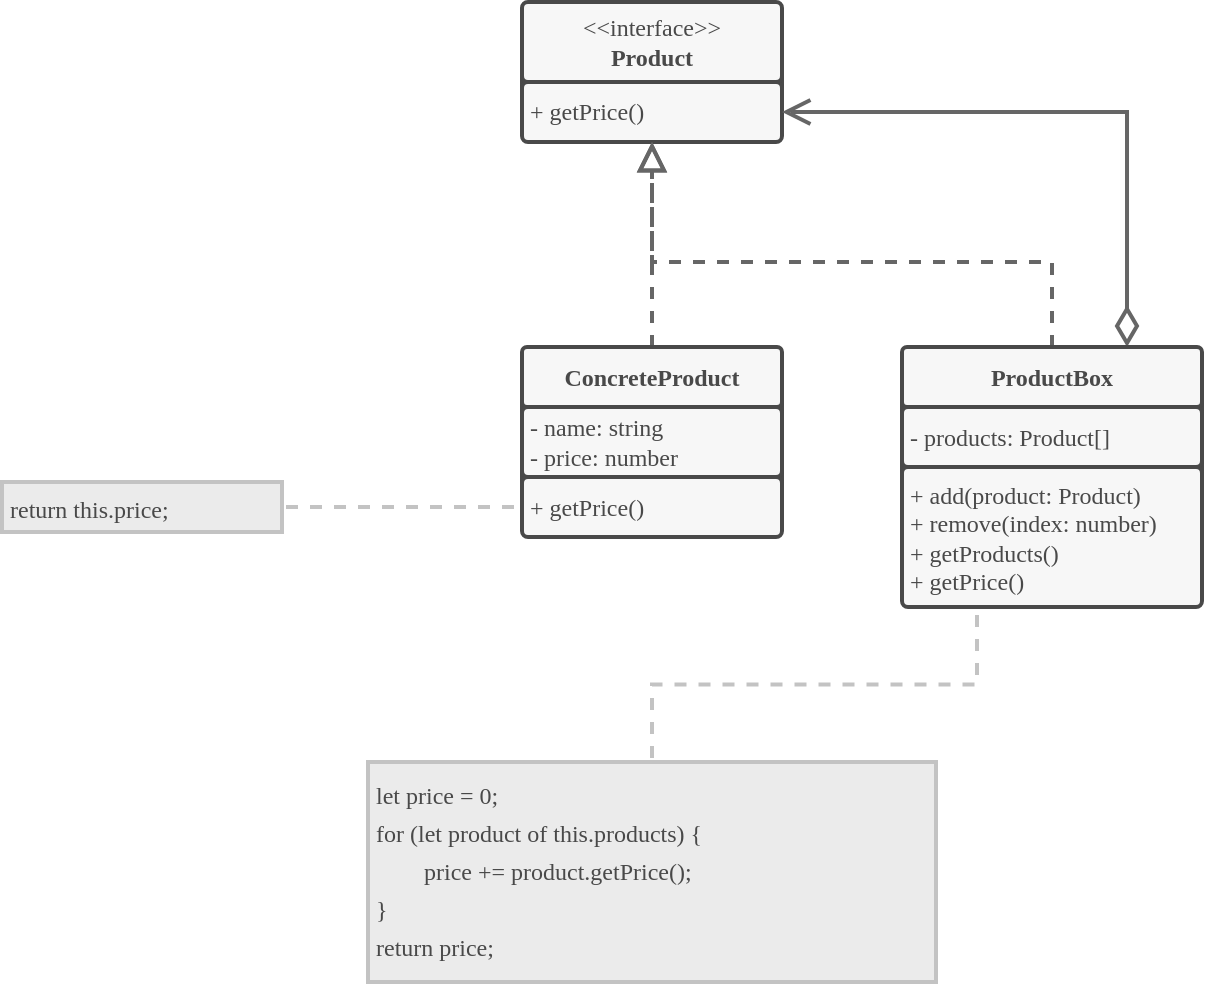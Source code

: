<mxfile>
    <diagram name="Página-1" id="TTp-K46U8V-8WiusqMop">
        <mxGraphModel dx="1399" dy="1673" grid="1" gridSize="10" guides="1" tooltips="1" connect="1" arrows="1" fold="1" page="1" pageScale="1" pageWidth="827" pageHeight="1169" math="0" shadow="0">
            <root>
                <mxCell id="0"/>
                <mxCell id="1" parent="0"/>
                <mxCell id="135" value="" style="whiteSpace=wrap;html=1;strokeColor=#494949;fillColor=#494949;container=0;strokeWidth=2;" vertex="1" parent="1">
                    <mxGeometry x="440" y="-10.066" width="130" height="30" as="geometry"/>
                </mxCell>
                <mxCell id="136" value="&lt;font color=&quot;#494949&quot; data-font-src=&quot;https://fonts.googleapis.com/css?family=Nunito&quot; face=&quot;Nunito&quot;&gt;+ getPrice()&lt;br&gt;&lt;/font&gt;" style="rounded=1;whiteSpace=wrap;html=1;arcSize=6;fillColor=#F7F7F7;strokeColor=#494949;align=left;spacingLeft=2;container=0;strokeWidth=2;absoluteArcSize=1;" vertex="1" parent="1">
                    <mxGeometry x="440" width="130" height="30" as="geometry"/>
                </mxCell>
                <mxCell id="137" value="&lt;font face=&quot;Nunito&quot; color=&quot;#494949&quot;&gt;&amp;lt;&amp;lt;interface&amp;gt;&amp;gt;&lt;br&gt;&lt;b&gt;Product&lt;/b&gt;&lt;br&gt;&lt;/font&gt;" style="rounded=1;whiteSpace=wrap;html=1;arcSize=6;fillColor=#F7F7F7;strokeColor=#494949;container=0;strokeWidth=2;absoluteArcSize=1;" vertex="1" parent="1">
                    <mxGeometry x="440" y="-40" width="130" height="40" as="geometry"/>
                </mxCell>
                <mxCell id="139" value="" style="whiteSpace=wrap;html=1;fillColor=#494949;strokeColor=#494949;container=0;strokeWidth=2;" vertex="1" parent="1">
                    <mxGeometry x="440" y="145" width="130.0" height="60" as="geometry"/>
                </mxCell>
                <mxCell id="148" style="edgeStyle=none;html=1;entryX=0.5;entryY=1;entryDx=0;entryDy=0;fontFamily=Helvetica;fontSource=https%3A%2F%2Ffonts.googleapis.com%2Fcss%3Ffamily%3DNunito;endArrow=block;rounded=0;strokeColor=#666666;targetPerimeterSpacing=0;dashed=1;endFill=0;strokeWidth=2;endSize=10;startSize=10;" edge="1" parent="1" source="140" target="136">
                    <mxGeometry relative="1" as="geometry"/>
                </mxCell>
                <mxCell id="140" value="&lt;b style=&quot;color: rgb(73, 73, 73); font-family: Nunito;&quot;&gt;ConcreteProduct&lt;/b&gt;" style="rounded=1;whiteSpace=wrap;html=1;arcSize=5;fillColor=#F7F7F7;strokeColor=#494949;strokeWidth=2;container=0;absoluteArcSize=1;" vertex="1" parent="1">
                    <mxGeometry x="440" y="132.5" width="130.0" height="30" as="geometry"/>
                </mxCell>
                <mxCell id="141" value="&lt;span style=&quot;font-family: Nunito;&quot;&gt;- name: string&lt;br&gt;&lt;/span&gt;&lt;font face=&quot;Nunito&quot;&gt;- price: number&lt;br&gt;&lt;/font&gt;" style="rounded=1;whiteSpace=wrap;html=1;arcSize=6;fillColor=#F7F7F7;strokeColor=#494949;align=left;perimeterSpacing=0;spacingLeft=2;fontColor=#494949;strokeWidth=2;container=0;absoluteArcSize=1;" vertex="1" parent="1">
                    <mxGeometry x="440" y="162.5" width="130.0" height="35" as="geometry"/>
                </mxCell>
                <mxCell id="143" value="&lt;font color=&quot;#494949&quot; data-font-src=&quot;https://fonts.googleapis.com/css?family=Nunito&quot; face=&quot;Nunito&quot;&gt;+ getPrice()&lt;br&gt;&lt;/font&gt;" style="rounded=1;whiteSpace=wrap;html=1;arcSize=6;fillColor=#F7F7F7;strokeColor=#494949;align=left;spacingLeft=2;container=0;strokeWidth=2;absoluteArcSize=1;" vertex="1" parent="1">
                    <mxGeometry x="440" y="197.5" width="130" height="30" as="geometry"/>
                </mxCell>
                <mxCell id="144" value="" style="whiteSpace=wrap;html=1;fillColor=#494949;strokeColor=#494949;container=0;strokeWidth=2;" vertex="1" parent="1">
                    <mxGeometry x="630" y="147.5" width="150" height="100" as="geometry"/>
                </mxCell>
                <mxCell id="149" style="edgeStyle=orthogonalEdgeStyle;html=1;entryX=0.5;entryY=1;entryDx=0;entryDy=0;fontFamily=Helvetica;fontSource=https%3A%2F%2Ffonts.googleapis.com%2Fcss%3Ffamily%3DNunito;rounded=0;endArrow=block;strokeColor=#666666;targetPerimeterSpacing=0;dashed=1;endFill=0;strokeWidth=2;endSize=10;startSize=10;" edge="1" parent="1" source="145" target="136">
                    <mxGeometry relative="1" as="geometry">
                        <Array as="points">
                            <mxPoint x="705" y="90"/>
                            <mxPoint x="505" y="90"/>
                        </Array>
                    </mxGeometry>
                </mxCell>
                <mxCell id="150" style="edgeStyle=orthogonalEdgeStyle;rounded=0;html=1;entryX=1;entryY=0.5;entryDx=0;entryDy=0;fontFamily=Helvetica;fontSource=https%3A%2F%2Ffonts.googleapis.com%2Fcss%3Ffamily%3DNunito;exitX=0.75;exitY=0;exitDx=0;exitDy=0;endArrow=open;strokeColor=#666666;strokeWidth=2;startArrow=diamondThin;startFill=0;endFill=0;startSize=15;endSize=10;sourcePerimeterSpacing=1;targetPerimeterSpacing=1;" edge="1" parent="1" source="145" target="136">
                    <mxGeometry relative="1" as="geometry"/>
                </mxCell>
                <mxCell id="145" value="&lt;b style=&quot;color: rgb(73, 73, 73); font-family: Nunito;&quot;&gt;ProductBox&lt;/b&gt;" style="rounded=1;whiteSpace=wrap;html=1;arcSize=5;fillColor=#F7F7F7;strokeColor=#494949;strokeWidth=2;container=0;absoluteArcSize=1;" vertex="1" parent="1">
                    <mxGeometry x="630" y="132.5" width="150" height="30" as="geometry"/>
                </mxCell>
                <mxCell id="146" value="&lt;span style=&quot;font-family: Nunito;&quot;&gt;- products: Product[]&lt;/span&gt;&lt;font face=&quot;Nunito&quot;&gt;&lt;br&gt;&lt;/font&gt;" style="rounded=1;whiteSpace=wrap;html=1;arcSize=6;fillColor=#F7F7F7;strokeColor=#494949;align=left;perimeterSpacing=0;spacingLeft=2;fontColor=#494949;strokeWidth=2;container=0;absoluteArcSize=1;" vertex="1" parent="1">
                    <mxGeometry x="630" y="162.5" width="150" height="30" as="geometry"/>
                </mxCell>
                <mxCell id="147" value="&lt;font data-font-src=&quot;https://fonts.googleapis.com/css?family=Nunito&quot;&gt;&lt;font data-font-src=&quot;https://fonts.googleapis.com/css?family=Nunito&quot; face=&quot;Nunito&quot;&gt;&lt;font data-font-src=&quot;https://fonts.googleapis.com/css?family=Nunito&quot;&gt;+ add(product: Product)&lt;br&gt;+ remove(index: number)&lt;br&gt;&lt;/font&gt;+ getProducts()&lt;br&gt;+ getPrice()&lt;/font&gt;&lt;br&gt;&lt;/font&gt;" style="rounded=1;whiteSpace=wrap;html=1;arcSize=6;fillColor=#F7F7F7;strokeColor=#494949;align=left;spacingLeft=2;fontColor=#494949;strokeWidth=2;container=0;absoluteArcSize=1;" vertex="1" parent="1">
                    <mxGeometry x="630" y="192.5" width="150" height="70" as="geometry"/>
                </mxCell>
                <mxCell id="152" style="edgeStyle=orthogonalEdgeStyle;rounded=0;html=1;entryX=0;entryY=0.5;entryDx=0;entryDy=0;fontFamily=Helvetica;fontSource=https%3A%2F%2Ffonts.googleapis.com%2Fcss%3Ffamily%3DFira%2BCode%2BMedium;endArrow=none;strokeColor=#C3C3C3;strokeWidth=2;startArrow=none;startFill=0;endFill=0;startSize=15;endSize=10;sourcePerimeterSpacing=2;targetPerimeterSpacing=1;dashed=1;" edge="1" parent="1" source="151" target="143">
                    <mxGeometry relative="1" as="geometry"/>
                </mxCell>
                <mxCell id="151" value="&lt;div style=&quot;line-height: 26px;&quot;&gt;&lt;div style=&quot;line-height: 26px;&quot;&gt;&lt;div style=&quot;line-height: 26px;&quot;&gt;&lt;div style=&quot;line-height: 26px;&quot;&gt;&lt;font data-font-src=&quot;https://fonts.googleapis.com/css?family=Fira+Code+Medium&quot; face=&quot;Fira Code Medium&quot;&gt;return this.price;&lt;/font&gt;&lt;/div&gt;&lt;/div&gt;&lt;/div&gt;&lt;/div&gt;" style="rounded=0;whiteSpace=wrap;html=1;fontColor=#494949;strokeColor=#C3C3C3;fillColor=#EBEBEB;align=left;verticalAlign=middle;spacingLeft=2;spacingRight=1;strokeWidth=2;" vertex="1" parent="1">
                    <mxGeometry x="180" y="200" width="140" height="25" as="geometry"/>
                </mxCell>
                <mxCell id="154" style="edgeStyle=orthogonalEdgeStyle;rounded=0;html=1;entryX=0.25;entryY=1;entryDx=0;entryDy=0;fontFamily=Helvetica;fontSource=https%3A%2F%2Ffonts.googleapis.com%2Fcss%3Ffamily%3DFira%2BCode%2BMedium;endArrow=none;strokeColor=#C3C3C3;strokeWidth=2;startArrow=none;startFill=0;endFill=0;startSize=15;endSize=10;sourcePerimeterSpacing=2;targetPerimeterSpacing=1;dashed=1;" edge="1" parent="1" source="153" target="147">
                    <mxGeometry relative="1" as="geometry"/>
                </mxCell>
                <mxCell id="153" value="&lt;div style=&quot;line-height: 26px;&quot;&gt;&lt;div style=&quot;line-height: 26px;&quot;&gt;&lt;div style=&quot;line-height: 140%;&quot;&gt;&lt;div style=&quot;line-height: 140%;&quot;&gt;&lt;div style=&quot;line-height: 137%;&quot;&gt;&lt;div style=&quot;line-height: 137%;&quot;&gt;&lt;div style=&quot;line-height: 157%;&quot;&gt;&lt;div style=&quot;line-height: 157%;&quot;&gt;&lt;font data-font-src=&quot;https://fonts.googleapis.com/css?family=Fira+Code+Medium&quot; face=&quot;Fira Code Medium&quot;&gt;let price = 0;&lt;/font&gt;&lt;/div&gt;&lt;div style=&quot;line-height: 157%;&quot;&gt;&lt;span style=&quot;font-family: &amp;quot;Fira Code Medium&amp;quot;; background-color: initial;&quot;&gt;for (let product of this.products) {&lt;/span&gt;&lt;/div&gt;&lt;div style=&quot;line-height: 157%;&quot;&gt;&lt;span style=&quot;font-family: &amp;quot;Fira Code Medium&amp;quot;; background-color: initial;&quot;&gt;&lt;span style=&quot;white-space: pre;&quot;&gt;&#9;&lt;/span&gt;price += product.getPrice();&lt;/span&gt;&lt;/div&gt;&lt;div style=&quot;line-height: 157%;&quot;&gt;&lt;font data-font-src=&quot;https://fonts.googleapis.com/css?family=Fira+Code+Medium&quot; face=&quot;Fira Code Medium&quot;&gt;}&lt;/font&gt;&lt;/div&gt;&lt;div style=&quot;line-height: 157%;&quot;&gt;&lt;span style=&quot;font-family: &amp;quot;Fira Code Medium&amp;quot;; background-color: initial;&quot;&gt;return price;&lt;/span&gt;&lt;/div&gt;&lt;/div&gt;&lt;/div&gt;&lt;/div&gt;&lt;/div&gt;&lt;/div&gt;&lt;/div&gt;&lt;/div&gt;" style="rounded=0;whiteSpace=wrap;html=1;fontColor=#494949;strokeColor=#C3C3C3;fillColor=#EBEBEB;align=left;verticalAlign=middle;spacingLeft=2;spacingRight=1;strokeWidth=2;" vertex="1" parent="1">
                    <mxGeometry x="363" y="340" width="284" height="110" as="geometry"/>
                </mxCell>
            </root>
        </mxGraphModel>
    </diagram>
</mxfile>
